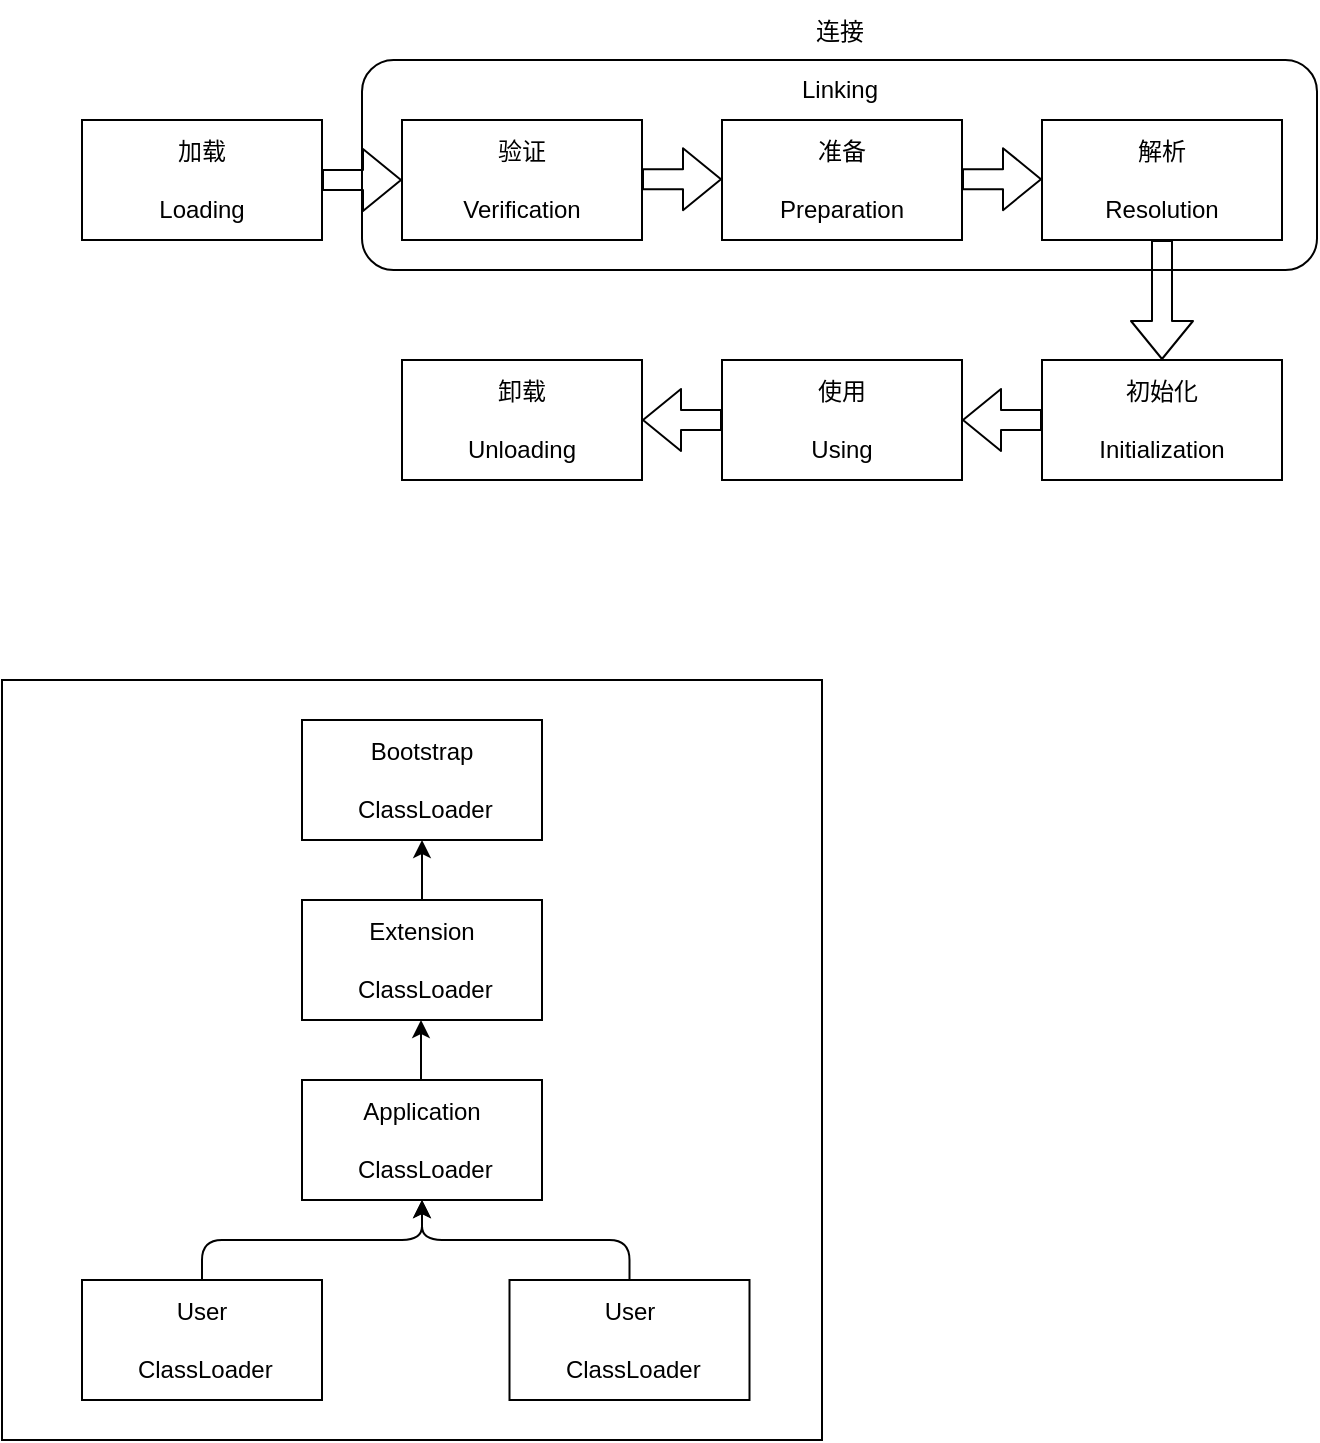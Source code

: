 <mxfile version="14.4.9" type="github">
  <diagram id="PbG4Fj4FKivZKdx_B7DZ" name="第 1 页">
    <mxGraphModel dx="865" dy="457" grid="1" gridSize="10" guides="1" tooltips="1" connect="1" arrows="1" fold="1" page="1" pageScale="1" pageWidth="850" pageHeight="1100" math="0" shadow="0">
      <root>
        <mxCell id="0" />
        <mxCell id="1" parent="0" />
        <mxCell id="pSTd1nk35drogaQdeWbf-8" value="" style="rounded=1;whiteSpace=wrap;html=1;" parent="1" vertex="1">
          <mxGeometry x="300" y="210" width="477.5" height="105" as="geometry" />
        </mxCell>
        <mxCell id="pSTd1nk35drogaQdeWbf-1" value="加载&lt;br&gt;&lt;br&gt;Loading" style="rounded=0;whiteSpace=wrap;html=1;" parent="1" vertex="1">
          <mxGeometry x="160" y="240" width="120" height="60" as="geometry" />
        </mxCell>
        <mxCell id="pSTd1nk35drogaQdeWbf-2" value="验证&lt;br&gt;&lt;br&gt;Verification" style="rounded=0;whiteSpace=wrap;html=1;" parent="1" vertex="1">
          <mxGeometry x="320" y="240" width="120" height="60" as="geometry" />
        </mxCell>
        <mxCell id="pSTd1nk35drogaQdeWbf-3" value="准备&lt;br&gt;&lt;br&gt;Preparation" style="rounded=0;whiteSpace=wrap;html=1;" parent="1" vertex="1">
          <mxGeometry x="480" y="240" width="120" height="60" as="geometry" />
        </mxCell>
        <mxCell id="pSTd1nk35drogaQdeWbf-4" value="解析&lt;br&gt;&lt;br&gt;Resolution" style="rounded=0;whiteSpace=wrap;html=1;" parent="1" vertex="1">
          <mxGeometry x="640" y="240" width="120" height="60" as="geometry" />
        </mxCell>
        <mxCell id="pSTd1nk35drogaQdeWbf-5" value="初始化&lt;br&gt;&lt;br&gt;Initialization" style="rounded=0;whiteSpace=wrap;html=1;" parent="1" vertex="1">
          <mxGeometry x="640" y="360" width="120" height="60" as="geometry" />
        </mxCell>
        <mxCell id="pSTd1nk35drogaQdeWbf-6" value="使用&lt;br&gt;&lt;br&gt;Using" style="rounded=0;whiteSpace=wrap;html=1;" parent="1" vertex="1">
          <mxGeometry x="480" y="360" width="120" height="60" as="geometry" />
        </mxCell>
        <mxCell id="pSTd1nk35drogaQdeWbf-7" value="卸载&lt;br&gt;&lt;br&gt;Unloading" style="rounded=0;whiteSpace=wrap;html=1;" parent="1" vertex="1">
          <mxGeometry x="320" y="360" width="120" height="60" as="geometry" />
        </mxCell>
        <mxCell id="pSTd1nk35drogaQdeWbf-9" value="" style="shape=flexArrow;endArrow=classic;html=1;exitX=1;exitY=0.5;exitDx=0;exitDy=0;entryX=0;entryY=0.5;entryDx=0;entryDy=0;" parent="1" source="pSTd1nk35drogaQdeWbf-1" target="pSTd1nk35drogaQdeWbf-2" edge="1">
          <mxGeometry width="50" height="50" relative="1" as="geometry">
            <mxPoint x="410" y="220" as="sourcePoint" />
            <mxPoint x="460" y="170" as="targetPoint" />
          </mxGeometry>
        </mxCell>
        <mxCell id="pSTd1nk35drogaQdeWbf-10" value="" style="shape=flexArrow;endArrow=classic;html=1;exitX=1;exitY=0.5;exitDx=0;exitDy=0;entryX=0;entryY=0.5;entryDx=0;entryDy=0;" parent="1" edge="1">
          <mxGeometry width="50" height="50" relative="1" as="geometry">
            <mxPoint x="440" y="269.58" as="sourcePoint" />
            <mxPoint x="480" y="269.58" as="targetPoint" />
          </mxGeometry>
        </mxCell>
        <mxCell id="pSTd1nk35drogaQdeWbf-12" value="" style="shape=flexArrow;endArrow=classic;html=1;exitX=1;exitY=0.5;exitDx=0;exitDy=0;entryX=0;entryY=0.5;entryDx=0;entryDy=0;" parent="1" edge="1">
          <mxGeometry width="50" height="50" relative="1" as="geometry">
            <mxPoint x="600" y="269.58" as="sourcePoint" />
            <mxPoint x="640" y="269.58" as="targetPoint" />
          </mxGeometry>
        </mxCell>
        <mxCell id="pSTd1nk35drogaQdeWbf-13" value="连接&lt;br&gt;&lt;br&gt;Linking" style="text;html=1;strokeColor=none;fillColor=none;align=center;verticalAlign=middle;whiteSpace=wrap;rounded=0;" parent="1" vertex="1">
          <mxGeometry x="493.75" y="180" width="90" height="60" as="geometry" />
        </mxCell>
        <mxCell id="pSTd1nk35drogaQdeWbf-14" value="" style="shape=flexArrow;endArrow=classic;html=1;entryX=0.5;entryY=0;entryDx=0;entryDy=0;exitX=0.5;exitY=1;exitDx=0;exitDy=0;" parent="1" source="pSTd1nk35drogaQdeWbf-4" target="pSTd1nk35drogaQdeWbf-5" edge="1">
          <mxGeometry width="50" height="50" relative="1" as="geometry">
            <mxPoint x="700" y="330" as="sourcePoint" />
            <mxPoint x="840" y="290" as="targetPoint" />
          </mxGeometry>
        </mxCell>
        <mxCell id="pSTd1nk35drogaQdeWbf-15" value="" style="shape=flexArrow;endArrow=classic;html=1;entryX=1;entryY=0.5;entryDx=0;entryDy=0;exitX=0;exitY=0.5;exitDx=0;exitDy=0;" parent="1" source="pSTd1nk35drogaQdeWbf-5" target="pSTd1nk35drogaQdeWbf-6" edge="1">
          <mxGeometry width="50" height="50" relative="1" as="geometry">
            <mxPoint x="570" y="480" as="sourcePoint" />
            <mxPoint x="620" y="430" as="targetPoint" />
          </mxGeometry>
        </mxCell>
        <mxCell id="pSTd1nk35drogaQdeWbf-16" value="" style="shape=flexArrow;endArrow=classic;html=1;entryX=1;entryY=0.5;entryDx=0;entryDy=0;exitX=0;exitY=0.5;exitDx=0;exitDy=0;" parent="1" edge="1">
          <mxGeometry width="50" height="50" relative="1" as="geometry">
            <mxPoint x="480" y="390" as="sourcePoint" />
            <mxPoint x="440" y="390" as="targetPoint" />
          </mxGeometry>
        </mxCell>
        <mxCell id="d6rJaHVzQBSoT8-gn7Gf-1" value="" style="rounded=0;whiteSpace=wrap;html=1;" vertex="1" parent="1">
          <mxGeometry x="120" y="520" width="410" height="380" as="geometry" />
        </mxCell>
        <mxCell id="d6rJaHVzQBSoT8-gn7Gf-2" value="Bootstrap&lt;br&gt;&lt;br&gt;&amp;nbsp;ClassLoader" style="rounded=0;whiteSpace=wrap;html=1;" vertex="1" parent="1">
          <mxGeometry x="270" y="540" width="120" height="60" as="geometry" />
        </mxCell>
        <mxCell id="d6rJaHVzQBSoT8-gn7Gf-3" value="Extension&lt;br&gt;&lt;br&gt;&amp;nbsp;ClassLoader" style="rounded=0;whiteSpace=wrap;html=1;" vertex="1" parent="1">
          <mxGeometry x="270" y="630" width="120" height="60" as="geometry" />
        </mxCell>
        <mxCell id="d6rJaHVzQBSoT8-gn7Gf-4" value="Application&lt;br&gt;&lt;br&gt;&amp;nbsp;ClassLoader" style="rounded=0;whiteSpace=wrap;html=1;" vertex="1" parent="1">
          <mxGeometry x="270" y="720" width="120" height="60" as="geometry" />
        </mxCell>
        <mxCell id="d6rJaHVzQBSoT8-gn7Gf-5" value="User&lt;br&gt;&lt;br&gt;&amp;nbsp;ClassLoader" style="rounded=0;whiteSpace=wrap;html=1;" vertex="1" parent="1">
          <mxGeometry x="160" y="820" width="120" height="60" as="geometry" />
        </mxCell>
        <mxCell id="d6rJaHVzQBSoT8-gn7Gf-6" value="User&lt;br&gt;&lt;br&gt;&amp;nbsp;ClassLoader" style="rounded=0;whiteSpace=wrap;html=1;" vertex="1" parent="1">
          <mxGeometry x="373.75" y="820" width="120" height="60" as="geometry" />
        </mxCell>
        <mxCell id="d6rJaHVzQBSoT8-gn7Gf-8" value="" style="endArrow=classic;html=1;entryX=0.5;entryY=1;entryDx=0;entryDy=0;exitX=0.5;exitY=0;exitDx=0;exitDy=0;" edge="1" parent="1" source="d6rJaHVzQBSoT8-gn7Gf-3" target="d6rJaHVzQBSoT8-gn7Gf-2">
          <mxGeometry width="50" height="50" relative="1" as="geometry">
            <mxPoint x="430" y="680" as="sourcePoint" />
            <mxPoint x="480" y="630" as="targetPoint" />
          </mxGeometry>
        </mxCell>
        <mxCell id="d6rJaHVzQBSoT8-gn7Gf-9" value="" style="endArrow=classic;html=1;entryX=0.5;entryY=1;entryDx=0;entryDy=0;exitX=0.5;exitY=0;exitDx=0;exitDy=0;" edge="1" parent="1">
          <mxGeometry width="50" height="50" relative="1" as="geometry">
            <mxPoint x="329.5" y="720" as="sourcePoint" />
            <mxPoint x="329.5" y="690" as="targetPoint" />
          </mxGeometry>
        </mxCell>
        <mxCell id="d6rJaHVzQBSoT8-gn7Gf-12" value="" style="edgeStyle=elbowEdgeStyle;elbow=vertical;endArrow=classic;html=1;exitX=0.5;exitY=0;exitDx=0;exitDy=0;" edge="1" parent="1" source="d6rJaHVzQBSoT8-gn7Gf-5">
          <mxGeometry width="50" height="50" relative="1" as="geometry">
            <mxPoint x="280" y="830" as="sourcePoint" />
            <mxPoint x="330" y="780" as="targetPoint" />
          </mxGeometry>
        </mxCell>
        <mxCell id="d6rJaHVzQBSoT8-gn7Gf-14" value="" style="edgeStyle=elbowEdgeStyle;elbow=vertical;endArrow=classic;html=1;exitX=0.5;exitY=0;exitDx=0;exitDy=0;" edge="1" parent="1" source="d6rJaHVzQBSoT8-gn7Gf-6">
          <mxGeometry width="50" height="50" relative="1" as="geometry">
            <mxPoint x="330" y="860" as="sourcePoint" />
            <mxPoint x="330" y="780" as="targetPoint" />
          </mxGeometry>
        </mxCell>
      </root>
    </mxGraphModel>
  </diagram>
</mxfile>
